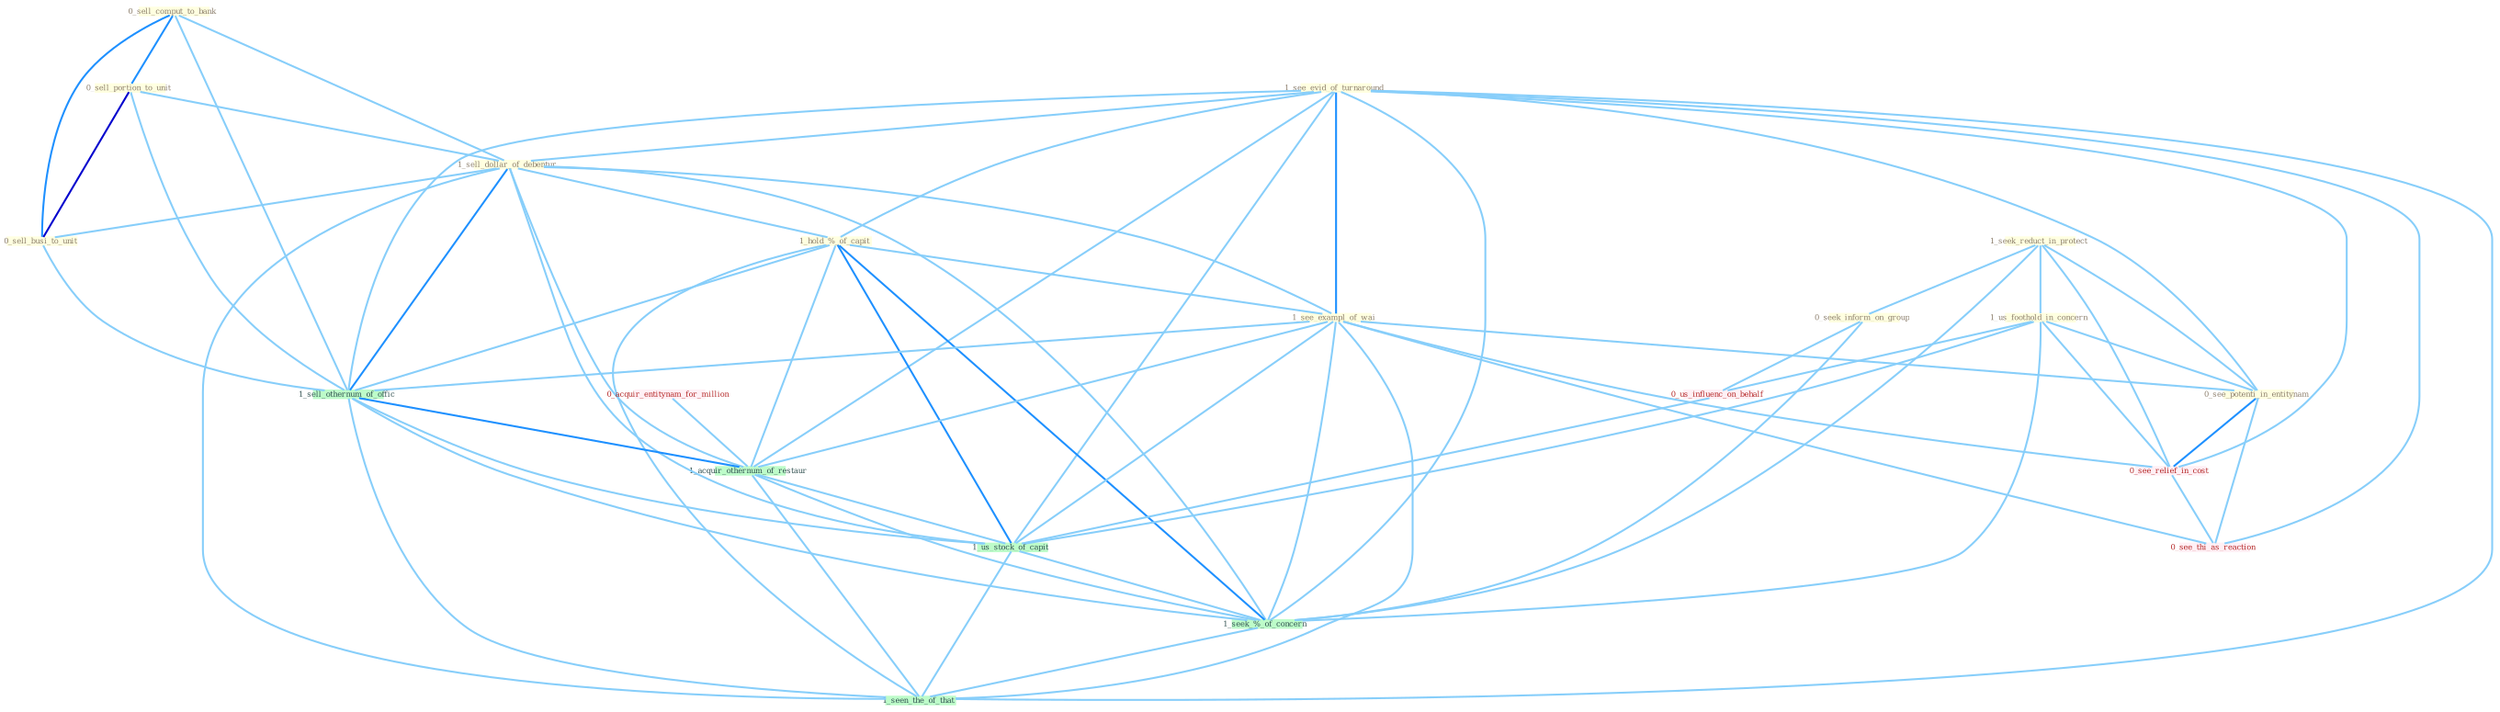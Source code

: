 Graph G{ 
    node
    [shape=polygon,style=filled,width=.5,height=.06,color="#BDFCC9",fixedsize=true,fontsize=4,
    fontcolor="#2f4f4f"];
    {node
    [color="#ffffe0", fontcolor="#8b7d6b"] "0_sell_comput_to_bank " "1_seek_reduct_in_protect " "0_sell_portion_to_unit " "1_see_evid_of_turnaround " "1_sell_dollar_of_debentur " "1_hold_%_of_capit " "1_see_exampl_of_wai " "0_seek_inform_on_group " "0_sell_busi_to_unit " "1_us_foothold_in_concern " "0_see_potenti_in_entitynam "}
{node [color="#fff0f5", fontcolor="#b22222"] "0_acquir_entitynam_for_million " "0_us_influenc_on_behalf " "0_see_relief_in_cost " "0_see_thi_as_reaction "}
edge [color="#B0E2FF"];

	"0_sell_comput_to_bank " -- "0_sell_portion_to_unit " [w="2", color="#1e90ff" , len=0.8];
	"0_sell_comput_to_bank " -- "1_sell_dollar_of_debentur " [w="1", color="#87cefa" ];
	"0_sell_comput_to_bank " -- "0_sell_busi_to_unit " [w="2", color="#1e90ff" , len=0.8];
	"0_sell_comput_to_bank " -- "1_sell_othernum_of_offic " [w="1", color="#87cefa" ];
	"1_seek_reduct_in_protect " -- "0_seek_inform_on_group " [w="1", color="#87cefa" ];
	"1_seek_reduct_in_protect " -- "1_us_foothold_in_concern " [w="1", color="#87cefa" ];
	"1_seek_reduct_in_protect " -- "0_see_potenti_in_entitynam " [w="1", color="#87cefa" ];
	"1_seek_reduct_in_protect " -- "0_see_relief_in_cost " [w="1", color="#87cefa" ];
	"1_seek_reduct_in_protect " -- "1_seek_%_of_concern " [w="1", color="#87cefa" ];
	"0_sell_portion_to_unit " -- "1_sell_dollar_of_debentur " [w="1", color="#87cefa" ];
	"0_sell_portion_to_unit " -- "0_sell_busi_to_unit " [w="3", color="#0000cd" , len=0.6];
	"0_sell_portion_to_unit " -- "1_sell_othernum_of_offic " [w="1", color="#87cefa" ];
	"1_see_evid_of_turnaround " -- "1_sell_dollar_of_debentur " [w="1", color="#87cefa" ];
	"1_see_evid_of_turnaround " -- "1_hold_%_of_capit " [w="1", color="#87cefa" ];
	"1_see_evid_of_turnaround " -- "1_see_exampl_of_wai " [w="2", color="#1e90ff" , len=0.8];
	"1_see_evid_of_turnaround " -- "0_see_potenti_in_entitynam " [w="1", color="#87cefa" ];
	"1_see_evid_of_turnaround " -- "1_sell_othernum_of_offic " [w="1", color="#87cefa" ];
	"1_see_evid_of_turnaround " -- "0_see_relief_in_cost " [w="1", color="#87cefa" ];
	"1_see_evid_of_turnaround " -- "0_see_thi_as_reaction " [w="1", color="#87cefa" ];
	"1_see_evid_of_turnaround " -- "1_acquir_othernum_of_restaur " [w="1", color="#87cefa" ];
	"1_see_evid_of_turnaround " -- "1_us_stock_of_capit " [w="1", color="#87cefa" ];
	"1_see_evid_of_turnaround " -- "1_seek_%_of_concern " [w="1", color="#87cefa" ];
	"1_see_evid_of_turnaround " -- "1_seen_the_of_that " [w="1", color="#87cefa" ];
	"1_sell_dollar_of_debentur " -- "1_hold_%_of_capit " [w="1", color="#87cefa" ];
	"1_sell_dollar_of_debentur " -- "1_see_exampl_of_wai " [w="1", color="#87cefa" ];
	"1_sell_dollar_of_debentur " -- "0_sell_busi_to_unit " [w="1", color="#87cefa" ];
	"1_sell_dollar_of_debentur " -- "1_sell_othernum_of_offic " [w="2", color="#1e90ff" , len=0.8];
	"1_sell_dollar_of_debentur " -- "1_acquir_othernum_of_restaur " [w="1", color="#87cefa" ];
	"1_sell_dollar_of_debentur " -- "1_us_stock_of_capit " [w="1", color="#87cefa" ];
	"1_sell_dollar_of_debentur " -- "1_seek_%_of_concern " [w="1", color="#87cefa" ];
	"1_sell_dollar_of_debentur " -- "1_seen_the_of_that " [w="1", color="#87cefa" ];
	"1_hold_%_of_capit " -- "1_see_exampl_of_wai " [w="1", color="#87cefa" ];
	"1_hold_%_of_capit " -- "1_sell_othernum_of_offic " [w="1", color="#87cefa" ];
	"1_hold_%_of_capit " -- "1_acquir_othernum_of_restaur " [w="1", color="#87cefa" ];
	"1_hold_%_of_capit " -- "1_us_stock_of_capit " [w="2", color="#1e90ff" , len=0.8];
	"1_hold_%_of_capit " -- "1_seek_%_of_concern " [w="2", color="#1e90ff" , len=0.8];
	"1_hold_%_of_capit " -- "1_seen_the_of_that " [w="1", color="#87cefa" ];
	"1_see_exampl_of_wai " -- "0_see_potenti_in_entitynam " [w="1", color="#87cefa" ];
	"1_see_exampl_of_wai " -- "1_sell_othernum_of_offic " [w="1", color="#87cefa" ];
	"1_see_exampl_of_wai " -- "0_see_relief_in_cost " [w="1", color="#87cefa" ];
	"1_see_exampl_of_wai " -- "0_see_thi_as_reaction " [w="1", color="#87cefa" ];
	"1_see_exampl_of_wai " -- "1_acquir_othernum_of_restaur " [w="1", color="#87cefa" ];
	"1_see_exampl_of_wai " -- "1_us_stock_of_capit " [w="1", color="#87cefa" ];
	"1_see_exampl_of_wai " -- "1_seek_%_of_concern " [w="1", color="#87cefa" ];
	"1_see_exampl_of_wai " -- "1_seen_the_of_that " [w="1", color="#87cefa" ];
	"0_seek_inform_on_group " -- "0_us_influenc_on_behalf " [w="1", color="#87cefa" ];
	"0_seek_inform_on_group " -- "1_seek_%_of_concern " [w="1", color="#87cefa" ];
	"0_sell_busi_to_unit " -- "1_sell_othernum_of_offic " [w="1", color="#87cefa" ];
	"1_us_foothold_in_concern " -- "0_see_potenti_in_entitynam " [w="1", color="#87cefa" ];
	"1_us_foothold_in_concern " -- "0_us_influenc_on_behalf " [w="1", color="#87cefa" ];
	"1_us_foothold_in_concern " -- "0_see_relief_in_cost " [w="1", color="#87cefa" ];
	"1_us_foothold_in_concern " -- "1_us_stock_of_capit " [w="1", color="#87cefa" ];
	"1_us_foothold_in_concern " -- "1_seek_%_of_concern " [w="1", color="#87cefa" ];
	"0_see_potenti_in_entitynam " -- "0_see_relief_in_cost " [w="2", color="#1e90ff" , len=0.8];
	"0_see_potenti_in_entitynam " -- "0_see_thi_as_reaction " [w="1", color="#87cefa" ];
	"0_acquir_entitynam_for_million " -- "1_acquir_othernum_of_restaur " [w="1", color="#87cefa" ];
	"1_sell_othernum_of_offic " -- "1_acquir_othernum_of_restaur " [w="2", color="#1e90ff" , len=0.8];
	"1_sell_othernum_of_offic " -- "1_us_stock_of_capit " [w="1", color="#87cefa" ];
	"1_sell_othernum_of_offic " -- "1_seek_%_of_concern " [w="1", color="#87cefa" ];
	"1_sell_othernum_of_offic " -- "1_seen_the_of_that " [w="1", color="#87cefa" ];
	"0_us_influenc_on_behalf " -- "1_us_stock_of_capit " [w="1", color="#87cefa" ];
	"0_see_relief_in_cost " -- "0_see_thi_as_reaction " [w="1", color="#87cefa" ];
	"1_acquir_othernum_of_restaur " -- "1_us_stock_of_capit " [w="1", color="#87cefa" ];
	"1_acquir_othernum_of_restaur " -- "1_seek_%_of_concern " [w="1", color="#87cefa" ];
	"1_acquir_othernum_of_restaur " -- "1_seen_the_of_that " [w="1", color="#87cefa" ];
	"1_us_stock_of_capit " -- "1_seek_%_of_concern " [w="1", color="#87cefa" ];
	"1_us_stock_of_capit " -- "1_seen_the_of_that " [w="1", color="#87cefa" ];
	"1_seek_%_of_concern " -- "1_seen_the_of_that " [w="1", color="#87cefa" ];
}